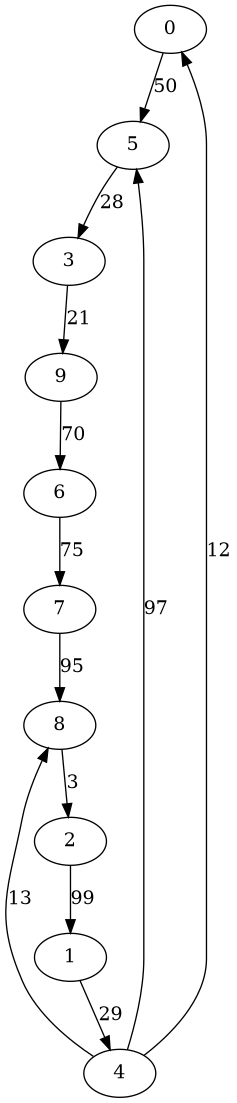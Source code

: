 @startuml
digraph G {
0 -> 5 [label = 50]
1 -> 4 [label = 29]
2 -> 1 [label = 99]
3 -> 9 [label = 21]
4 -> 0 [label = 12]
4 -> 5 [label = 97]
4 -> 8 [label = 13]
5 -> 3 [label = 28]
6 -> 7 [label = 75]
7 -> 8 [label = 95]
8 -> 2 [label = 3]
9 -> 6 [label = 70]
}
@enduml